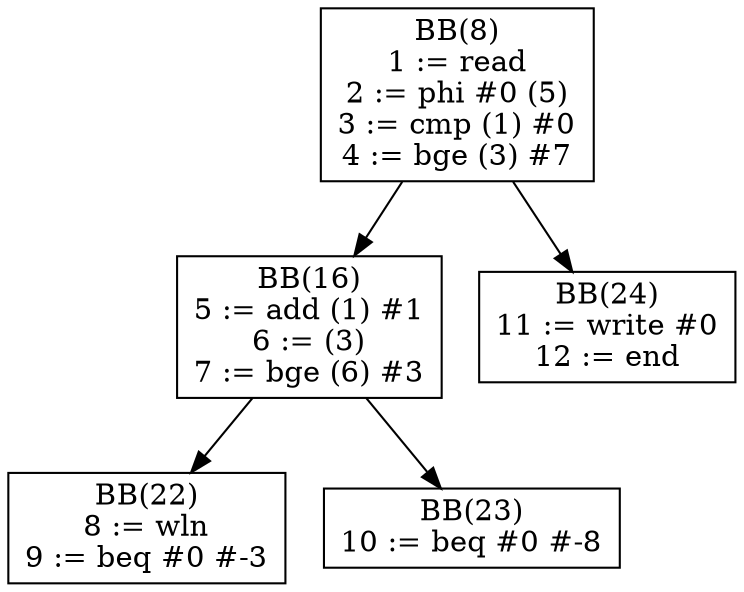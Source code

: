 digraph dom {
BB8[shape = box, label = "BB(8)\n" + "1 := read\n" + "2 := phi #0 (5)\n" + "3 := cmp (1) #0\n" + "4 := bge (3) #7\n"];
BB16[shape = box, label = "BB(16)\n" + "5 := add (1) #1\n" + "6 := (3)\n" + "7 := bge (6) #3\n"];
BB24[shape = box, label = "BB(24)\n" + "11 := write #0\n" + "12 := end\n"];
BB22[shape = box, label = "BB(22)\n" + "8 := wln\n" + "9 := beq #0 #-3\n"];
BB23[shape = box, label = "BB(23)\n" + "10 := beq #0 #-8\n"];
BB8 -> BB16;
BB8 -> BB24;
BB16 -> BB22;
BB16 -> BB23;
}

